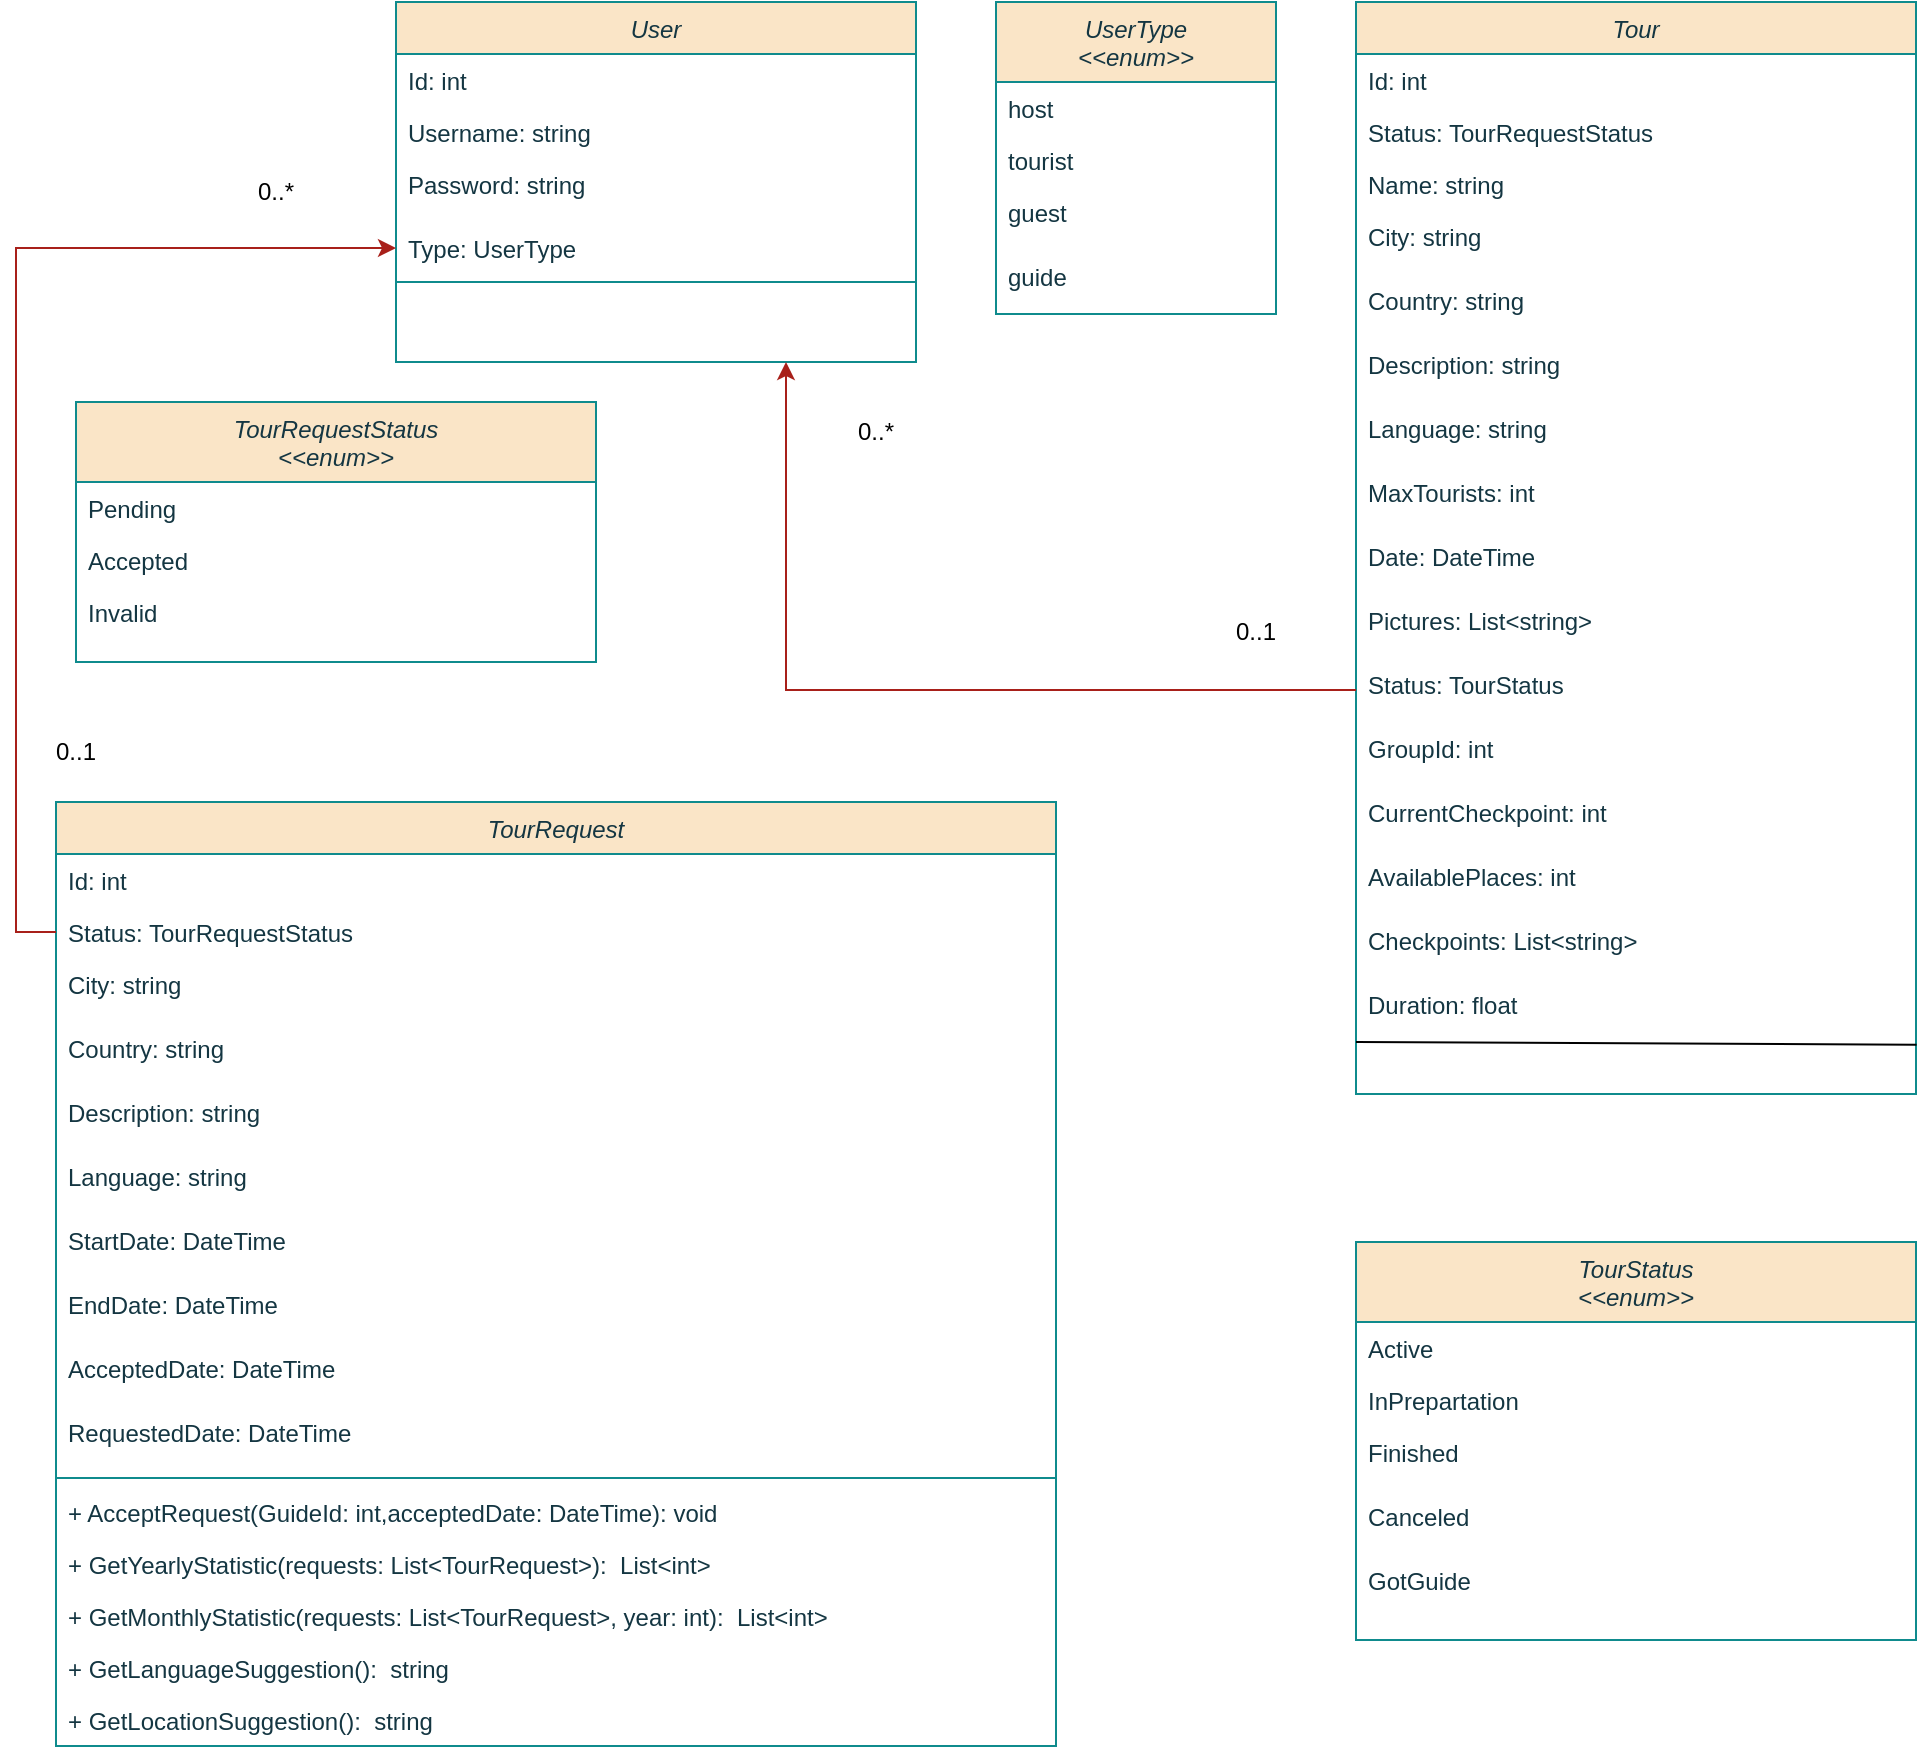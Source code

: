 <mxfile version="24.4.0" type="device">
  <diagram id="C5RBs43oDa-KdzZeNtuy" name="Page-1">
    <mxGraphModel dx="1750" dy="942" grid="1" gridSize="10" guides="1" tooltips="1" connect="1" arrows="1" fold="1" page="1" pageScale="1" pageWidth="827" pageHeight="1169" math="0" shadow="0">
      <root>
        <mxCell id="WIyWlLk6GJQsqaUBKTNV-0" />
        <mxCell id="WIyWlLk6GJQsqaUBKTNV-1" parent="WIyWlLk6GJQsqaUBKTNV-0" />
        <mxCell id="uml9mmWz9CMmcLbdp92g-19" value="TourRequest" style="swimlane;fontStyle=2;align=center;verticalAlign=top;childLayout=stackLayout;horizontal=1;startSize=26;horizontalStack=0;resizeParent=1;resizeLast=0;collapsible=1;marginBottom=0;rounded=0;shadow=0;strokeWidth=1;fillColor=#FAE5C7;strokeColor=#0F8B8D;labelBackgroundColor=none;fontColor=#143642;" parent="WIyWlLk6GJQsqaUBKTNV-1" vertex="1">
          <mxGeometry x="70" y="640" width="500" height="472" as="geometry">
            <mxRectangle x="220" y="120" width="160" height="26" as="alternateBounds" />
          </mxGeometry>
        </mxCell>
        <mxCell id="uml9mmWz9CMmcLbdp92g-20" value="Id: int " style="text;align=left;verticalAlign=top;spacingLeft=4;spacingRight=4;overflow=hidden;rotatable=0;points=[[0,0.5],[1,0.5]];portConstraint=eastwest;labelBackgroundColor=none;fontColor=#143642;" parent="uml9mmWz9CMmcLbdp92g-19" vertex="1">
          <mxGeometry y="26" width="500" height="26" as="geometry" />
        </mxCell>
        <mxCell id="uml9mmWz9CMmcLbdp92g-21" value="Status: TourRequestStatus " style="text;align=left;verticalAlign=top;spacingLeft=4;spacingRight=4;overflow=hidden;rotatable=0;points=[[0,0.5],[1,0.5]];portConstraint=eastwest;rounded=0;shadow=0;html=0;labelBackgroundColor=none;fontColor=#143642;" parent="uml9mmWz9CMmcLbdp92g-19" vertex="1">
          <mxGeometry y="52" width="500" height="26" as="geometry" />
        </mxCell>
        <mxCell id="uml9mmWz9CMmcLbdp92g-22" value="City: string " style="text;align=left;verticalAlign=top;spacingLeft=4;spacingRight=4;overflow=hidden;rotatable=0;points=[[0,0.5],[1,0.5]];portConstraint=eastwest;rounded=0;shadow=0;html=0;labelBackgroundColor=none;fontColor=#143642;" parent="uml9mmWz9CMmcLbdp92g-19" vertex="1">
          <mxGeometry y="78" width="500" height="32" as="geometry" />
        </mxCell>
        <mxCell id="uml9mmWz9CMmcLbdp92g-23" value="Country: string" style="text;align=left;verticalAlign=top;spacingLeft=4;spacingRight=4;overflow=hidden;rotatable=0;points=[[0,0.5],[1,0.5]];portConstraint=eastwest;rounded=0;shadow=0;html=0;labelBackgroundColor=none;fontColor=#143642;" parent="uml9mmWz9CMmcLbdp92g-19" vertex="1">
          <mxGeometry y="110" width="500" height="32" as="geometry" />
        </mxCell>
        <mxCell id="uml9mmWz9CMmcLbdp92g-24" value="Description: string " style="text;align=left;verticalAlign=top;spacingLeft=4;spacingRight=4;overflow=hidden;rotatable=0;points=[[0,0.5],[1,0.5]];portConstraint=eastwest;rounded=0;shadow=0;html=0;labelBackgroundColor=none;fontColor=#143642;" parent="uml9mmWz9CMmcLbdp92g-19" vertex="1">
          <mxGeometry y="142" width="500" height="32" as="geometry" />
        </mxCell>
        <mxCell id="uml9mmWz9CMmcLbdp92g-25" value="Language: string" style="text;align=left;verticalAlign=top;spacingLeft=4;spacingRight=4;overflow=hidden;rotatable=0;points=[[0,0.5],[1,0.5]];portConstraint=eastwest;rounded=0;shadow=0;html=0;labelBackgroundColor=none;fontColor=#143642;" parent="uml9mmWz9CMmcLbdp92g-19" vertex="1">
          <mxGeometry y="174" width="500" height="32" as="geometry" />
        </mxCell>
        <mxCell id="uml9mmWz9CMmcLbdp92g-26" value="StartDate: DateTime " style="text;align=left;verticalAlign=top;spacingLeft=4;spacingRight=4;overflow=hidden;rotatable=0;points=[[0,0.5],[1,0.5]];portConstraint=eastwest;rounded=0;shadow=0;html=0;labelBackgroundColor=none;fontColor=#143642;" parent="uml9mmWz9CMmcLbdp92g-19" vertex="1">
          <mxGeometry y="206" width="500" height="32" as="geometry" />
        </mxCell>
        <mxCell id="uml9mmWz9CMmcLbdp92g-27" value="EndDate: DateTime " style="text;align=left;verticalAlign=top;spacingLeft=4;spacingRight=4;overflow=hidden;rotatable=0;points=[[0,0.5],[1,0.5]];portConstraint=eastwest;rounded=0;shadow=0;html=0;labelBackgroundColor=none;fontColor=#143642;" parent="uml9mmWz9CMmcLbdp92g-19" vertex="1">
          <mxGeometry y="238" width="500" height="32" as="geometry" />
        </mxCell>
        <mxCell id="uml9mmWz9CMmcLbdp92g-28" value="AcceptedDate: DateTime " style="text;align=left;verticalAlign=top;spacingLeft=4;spacingRight=4;overflow=hidden;rotatable=0;points=[[0,0.5],[1,0.5]];portConstraint=eastwest;rounded=0;shadow=0;html=0;labelBackgroundColor=none;fontColor=#143642;" parent="uml9mmWz9CMmcLbdp92g-19" vertex="1">
          <mxGeometry y="270" width="500" height="32" as="geometry" />
        </mxCell>
        <mxCell id="uml9mmWz9CMmcLbdp92g-29" value="RequestedDate: DateTime " style="text;align=left;verticalAlign=top;spacingLeft=4;spacingRight=4;overflow=hidden;rotatable=0;points=[[0,0.5],[1,0.5]];portConstraint=eastwest;rounded=0;shadow=0;html=0;labelBackgroundColor=none;fontColor=#143642;" parent="uml9mmWz9CMmcLbdp92g-19" vertex="1">
          <mxGeometry y="302" width="500" height="32" as="geometry" />
        </mxCell>
        <mxCell id="uml9mmWz9CMmcLbdp92g-30" value="" style="line;html=1;strokeWidth=1;align=left;verticalAlign=middle;spacingTop=-1;spacingLeft=3;spacingRight=3;rotatable=0;labelPosition=right;points=[];portConstraint=eastwest;labelBackgroundColor=none;fillColor=#FAE5C7;strokeColor=#0F8B8D;fontColor=#143642;" parent="uml9mmWz9CMmcLbdp92g-19" vertex="1">
          <mxGeometry y="334" width="500" height="8" as="geometry" />
        </mxCell>
        <mxCell id="uml9mmWz9CMmcLbdp92g-31" value="+ AcceptRequest(GuideId: int,acceptedDate: DateTime): void" style="text;align=left;verticalAlign=top;spacingLeft=4;spacingRight=4;overflow=hidden;rotatable=0;points=[[0,0.5],[1,0.5]];portConstraint=eastwest;labelBackgroundColor=none;fontColor=#143642;" parent="uml9mmWz9CMmcLbdp92g-19" vertex="1">
          <mxGeometry y="342" width="500" height="26" as="geometry" />
        </mxCell>
        <mxCell id="uml9mmWz9CMmcLbdp92g-32" value="+ GetYearlyStatistic(requests: List&lt;TourRequest&gt;):  List&lt;int&gt;" style="text;align=left;verticalAlign=top;spacingLeft=4;spacingRight=4;overflow=hidden;rotatable=0;points=[[0,0.5],[1,0.5]];portConstraint=eastwest;labelBackgroundColor=none;fontColor=#143642;" parent="uml9mmWz9CMmcLbdp92g-19" vertex="1">
          <mxGeometry y="368" width="500" height="26" as="geometry" />
        </mxCell>
        <mxCell id="uml9mmWz9CMmcLbdp92g-130" value="+ GetMonthlyStatistic(requests: List&lt;TourRequest&gt;, year: int):  List&lt;int&gt;" style="text;align=left;verticalAlign=top;spacingLeft=4;spacingRight=4;overflow=hidden;rotatable=0;points=[[0,0.5],[1,0.5]];portConstraint=eastwest;labelBackgroundColor=none;fontColor=#143642;" parent="uml9mmWz9CMmcLbdp92g-19" vertex="1">
          <mxGeometry y="394" width="500" height="26" as="geometry" />
        </mxCell>
        <mxCell id="uml9mmWz9CMmcLbdp92g-131" value="+ GetLanguageSuggestion():  string" style="text;align=left;verticalAlign=top;spacingLeft=4;spacingRight=4;overflow=hidden;rotatable=0;points=[[0,0.5],[1,0.5]];portConstraint=eastwest;labelBackgroundColor=none;fontColor=#143642;" parent="uml9mmWz9CMmcLbdp92g-19" vertex="1">
          <mxGeometry y="420" width="500" height="26" as="geometry" />
        </mxCell>
        <mxCell id="uml9mmWz9CMmcLbdp92g-133" value="+ GetLocationSuggestion():  string" style="text;align=left;verticalAlign=top;spacingLeft=4;spacingRight=4;overflow=hidden;rotatable=0;points=[[0,0.5],[1,0.5]];portConstraint=eastwest;labelBackgroundColor=none;fontColor=#143642;" parent="uml9mmWz9CMmcLbdp92g-19" vertex="1">
          <mxGeometry y="446" width="500" height="26" as="geometry" />
        </mxCell>
        <mxCell id="uml9mmWz9CMmcLbdp92g-33" value="User" style="swimlane;fontStyle=2;align=center;verticalAlign=top;childLayout=stackLayout;horizontal=1;startSize=26;horizontalStack=0;resizeParent=1;resizeLast=0;collapsible=1;marginBottom=0;rounded=0;shadow=0;strokeWidth=1;fillColor=#FAE5C7;strokeColor=#0F8B8D;labelBackgroundColor=none;fontColor=#143642;" parent="WIyWlLk6GJQsqaUBKTNV-1" vertex="1">
          <mxGeometry x="240" y="240" width="260" height="180" as="geometry">
            <mxRectangle x="300" y="240" width="160" height="26" as="alternateBounds" />
          </mxGeometry>
        </mxCell>
        <mxCell id="uml9mmWz9CMmcLbdp92g-34" value="Id: int " style="text;align=left;verticalAlign=top;spacingLeft=4;spacingRight=4;overflow=hidden;rotatable=0;points=[[0,0.5],[1,0.5]];portConstraint=eastwest;labelBackgroundColor=none;fontColor=#143642;" parent="uml9mmWz9CMmcLbdp92g-33" vertex="1">
          <mxGeometry y="26" width="260" height="26" as="geometry" />
        </mxCell>
        <mxCell id="uml9mmWz9CMmcLbdp92g-35" value="Username: string" style="text;align=left;verticalAlign=top;spacingLeft=4;spacingRight=4;overflow=hidden;rotatable=0;points=[[0,0.5],[1,0.5]];portConstraint=eastwest;labelBackgroundColor=none;fontColor=#143642;" parent="uml9mmWz9CMmcLbdp92g-33" vertex="1">
          <mxGeometry y="52" width="260" height="26" as="geometry" />
        </mxCell>
        <mxCell id="uml9mmWz9CMmcLbdp92g-36" value="Password: string " style="text;align=left;verticalAlign=top;spacingLeft=4;spacingRight=4;overflow=hidden;rotatable=0;points=[[0,0.5],[1,0.5]];portConstraint=eastwest;rounded=0;shadow=0;html=0;labelBackgroundColor=none;fontColor=#143642;" parent="uml9mmWz9CMmcLbdp92g-33" vertex="1">
          <mxGeometry y="78" width="260" height="32" as="geometry" />
        </mxCell>
        <mxCell id="uml9mmWz9CMmcLbdp92g-37" value="Type: UserType " style="text;align=left;verticalAlign=top;spacingLeft=4;spacingRight=4;overflow=hidden;rotatable=0;points=[[0,0.5],[1,0.5]];portConstraint=eastwest;rounded=0;shadow=0;html=0;labelBackgroundColor=none;fontColor=#143642;" parent="uml9mmWz9CMmcLbdp92g-33" vertex="1">
          <mxGeometry y="110" width="260" height="26" as="geometry" />
        </mxCell>
        <mxCell id="uml9mmWz9CMmcLbdp92g-127" value="" style="line;html=1;strokeWidth=1;align=left;verticalAlign=middle;spacingTop=-1;spacingLeft=3;spacingRight=3;rotatable=0;labelPosition=right;points=[];portConstraint=eastwest;labelBackgroundColor=none;fillColor=#FAE5C7;strokeColor=#0F8B8D;fontColor=#143642;" parent="uml9mmWz9CMmcLbdp92g-33" vertex="1">
          <mxGeometry y="136" width="260" height="8" as="geometry" />
        </mxCell>
        <mxCell id="uml9mmWz9CMmcLbdp92g-38" value="TourRequestStatus&#xa;&lt;&lt;enum&gt;&gt;" style="swimlane;fontStyle=2;align=center;verticalAlign=top;childLayout=stackLayout;horizontal=1;startSize=40;horizontalStack=0;resizeParent=1;resizeLast=0;collapsible=1;marginBottom=0;rounded=0;shadow=0;strokeWidth=1;fillColor=#FAE5C7;strokeColor=#0F8B8D;labelBackgroundColor=none;fontColor=#143642;" parent="WIyWlLk6GJQsqaUBKTNV-1" vertex="1">
          <mxGeometry x="80" y="440" width="260" height="130" as="geometry">
            <mxRectangle x="220" y="120" width="160" height="26" as="alternateBounds" />
          </mxGeometry>
        </mxCell>
        <mxCell id="uml9mmWz9CMmcLbdp92g-39" value="Pending" style="text;align=left;verticalAlign=top;spacingLeft=4;spacingRight=4;overflow=hidden;rotatable=0;points=[[0,0.5],[1,0.5]];portConstraint=eastwest;labelBackgroundColor=none;fontColor=#143642;" parent="uml9mmWz9CMmcLbdp92g-38" vertex="1">
          <mxGeometry y="40" width="260" height="26" as="geometry" />
        </mxCell>
        <mxCell id="uml9mmWz9CMmcLbdp92g-40" value="Accepted" style="text;align=left;verticalAlign=top;spacingLeft=4;spacingRight=4;overflow=hidden;rotatable=0;points=[[0,0.5],[1,0.5]];portConstraint=eastwest;labelBackgroundColor=none;fontColor=#143642;" parent="uml9mmWz9CMmcLbdp92g-38" vertex="1">
          <mxGeometry y="66" width="260" height="26" as="geometry" />
        </mxCell>
        <mxCell id="uml9mmWz9CMmcLbdp92g-41" value="Invalid" style="text;align=left;verticalAlign=top;spacingLeft=4;spacingRight=4;overflow=hidden;rotatable=0;points=[[0,0.5],[1,0.5]];portConstraint=eastwest;rounded=0;shadow=0;html=0;labelBackgroundColor=none;fontColor=#143642;" parent="uml9mmWz9CMmcLbdp92g-38" vertex="1">
          <mxGeometry y="92" width="260" height="32" as="geometry" />
        </mxCell>
        <mxCell id="uml9mmWz9CMmcLbdp92g-42" value="UserType&#xa;&lt;&lt;enum&gt;&gt;" style="swimlane;fontStyle=2;align=center;verticalAlign=top;childLayout=stackLayout;horizontal=1;startSize=40;horizontalStack=0;resizeParent=1;resizeLast=0;collapsible=1;marginBottom=0;rounded=0;shadow=0;strokeWidth=1;fillColor=#FAE5C7;strokeColor=#0F8B8D;labelBackgroundColor=none;fontColor=#143642;" parent="WIyWlLk6GJQsqaUBKTNV-1" vertex="1">
          <mxGeometry x="540" y="240" width="140" height="156" as="geometry">
            <mxRectangle x="220" y="120" width="160" height="26" as="alternateBounds" />
          </mxGeometry>
        </mxCell>
        <mxCell id="uml9mmWz9CMmcLbdp92g-43" value="host" style="text;align=left;verticalAlign=top;spacingLeft=4;spacingRight=4;overflow=hidden;rotatable=0;points=[[0,0.5],[1,0.5]];portConstraint=eastwest;labelBackgroundColor=none;fontColor=#143642;" parent="uml9mmWz9CMmcLbdp92g-42" vertex="1">
          <mxGeometry y="40" width="140" height="26" as="geometry" />
        </mxCell>
        <mxCell id="uml9mmWz9CMmcLbdp92g-44" value="tourist" style="text;align=left;verticalAlign=top;spacingLeft=4;spacingRight=4;overflow=hidden;rotatable=0;points=[[0,0.5],[1,0.5]];portConstraint=eastwest;labelBackgroundColor=none;fontColor=#143642;" parent="uml9mmWz9CMmcLbdp92g-42" vertex="1">
          <mxGeometry y="66" width="140" height="26" as="geometry" />
        </mxCell>
        <mxCell id="uml9mmWz9CMmcLbdp92g-45" value="guest" style="text;align=left;verticalAlign=top;spacingLeft=4;spacingRight=4;overflow=hidden;rotatable=0;points=[[0,0.5],[1,0.5]];portConstraint=eastwest;rounded=0;shadow=0;html=0;labelBackgroundColor=none;fontColor=#143642;" parent="uml9mmWz9CMmcLbdp92g-42" vertex="1">
          <mxGeometry y="92" width="140" height="32" as="geometry" />
        </mxCell>
        <mxCell id="uml9mmWz9CMmcLbdp92g-46" value="guide" style="text;align=left;verticalAlign=top;spacingLeft=4;spacingRight=4;overflow=hidden;rotatable=0;points=[[0,0.5],[1,0.5]];portConstraint=eastwest;rounded=0;shadow=0;html=0;labelBackgroundColor=none;fontColor=#143642;" parent="uml9mmWz9CMmcLbdp92g-42" vertex="1">
          <mxGeometry y="124" width="140" height="32" as="geometry" />
        </mxCell>
        <mxCell id="uml9mmWz9CMmcLbdp92g-66" value="Tour" style="swimlane;fontStyle=2;align=center;verticalAlign=top;childLayout=stackLayout;horizontal=1;startSize=26;horizontalStack=0;resizeParent=1;resizeLast=0;collapsible=1;marginBottom=0;rounded=0;shadow=0;strokeWidth=1;fillColor=#FAE5C7;strokeColor=#0F8B8D;labelBackgroundColor=none;fontColor=#143642;" parent="WIyWlLk6GJQsqaUBKTNV-1" vertex="1">
          <mxGeometry x="720" y="240" width="280" height="546" as="geometry">
            <mxRectangle x="220" y="120" width="160" height="26" as="alternateBounds" />
          </mxGeometry>
        </mxCell>
        <mxCell id="uml9mmWz9CMmcLbdp92g-67" value="Id: int" style="text;align=left;verticalAlign=top;spacingLeft=4;spacingRight=4;overflow=hidden;rotatable=0;points=[[0,0.5],[1,0.5]];portConstraint=eastwest;labelBackgroundColor=none;fontColor=#143642;" parent="uml9mmWz9CMmcLbdp92g-66" vertex="1">
          <mxGeometry y="26" width="280" height="26" as="geometry" />
        </mxCell>
        <mxCell id="uml9mmWz9CMmcLbdp92g-68" value="Status: TourRequestStatus " style="text;align=left;verticalAlign=top;spacingLeft=4;spacingRight=4;overflow=hidden;rotatable=0;points=[[0,0.5],[1,0.5]];portConstraint=eastwest;rounded=0;shadow=0;html=0;labelBackgroundColor=none;fontColor=#143642;" parent="uml9mmWz9CMmcLbdp92g-66" vertex="1">
          <mxGeometry y="52" width="280" height="26" as="geometry" />
        </mxCell>
        <mxCell id="uml9mmWz9CMmcLbdp92g-69" value="Name: string " style="text;align=left;verticalAlign=top;spacingLeft=4;spacingRight=4;overflow=hidden;rotatable=0;points=[[0,0.5],[1,0.5]];portConstraint=eastwest;rounded=0;shadow=0;html=0;labelBackgroundColor=none;fontColor=#143642;" parent="uml9mmWz9CMmcLbdp92g-66" vertex="1">
          <mxGeometry y="78" width="280" height="26" as="geometry" />
        </mxCell>
        <mxCell id="uml9mmWz9CMmcLbdp92g-70" value="City: string " style="text;align=left;verticalAlign=top;spacingLeft=4;spacingRight=4;overflow=hidden;rotatable=0;points=[[0,0.5],[1,0.5]];portConstraint=eastwest;rounded=0;shadow=0;html=0;labelBackgroundColor=none;fontColor=#143642;" parent="uml9mmWz9CMmcLbdp92g-66" vertex="1">
          <mxGeometry y="104" width="280" height="32" as="geometry" />
        </mxCell>
        <mxCell id="uml9mmWz9CMmcLbdp92g-71" value="Country: string " style="text;align=left;verticalAlign=top;spacingLeft=4;spacingRight=4;overflow=hidden;rotatable=0;points=[[0,0.5],[1,0.5]];portConstraint=eastwest;rounded=0;shadow=0;html=0;labelBackgroundColor=none;fontColor=#143642;" parent="uml9mmWz9CMmcLbdp92g-66" vertex="1">
          <mxGeometry y="136" width="280" height="32" as="geometry" />
        </mxCell>
        <mxCell id="uml9mmWz9CMmcLbdp92g-72" value="Description: string " style="text;align=left;verticalAlign=top;spacingLeft=4;spacingRight=4;overflow=hidden;rotatable=0;points=[[0,0.5],[1,0.5]];portConstraint=eastwest;rounded=0;shadow=0;html=0;labelBackgroundColor=none;fontColor=#143642;" parent="uml9mmWz9CMmcLbdp92g-66" vertex="1">
          <mxGeometry y="168" width="280" height="32" as="geometry" />
        </mxCell>
        <mxCell id="uml9mmWz9CMmcLbdp92g-73" value="Language: string " style="text;align=left;verticalAlign=top;spacingLeft=4;spacingRight=4;overflow=hidden;rotatable=0;points=[[0,0.5],[1,0.5]];portConstraint=eastwest;rounded=0;shadow=0;html=0;labelBackgroundColor=none;fontColor=#143642;" parent="uml9mmWz9CMmcLbdp92g-66" vertex="1">
          <mxGeometry y="200" width="280" height="32" as="geometry" />
        </mxCell>
        <mxCell id="uml9mmWz9CMmcLbdp92g-74" value="MaxTourists: int " style="text;align=left;verticalAlign=top;spacingLeft=4;spacingRight=4;overflow=hidden;rotatable=0;points=[[0,0.5],[1,0.5]];portConstraint=eastwest;rounded=0;shadow=0;html=0;labelBackgroundColor=none;fontColor=#143642;" parent="uml9mmWz9CMmcLbdp92g-66" vertex="1">
          <mxGeometry y="232" width="280" height="32" as="geometry" />
        </mxCell>
        <mxCell id="uml9mmWz9CMmcLbdp92g-75" value="Date: DateTime " style="text;align=left;verticalAlign=top;spacingLeft=4;spacingRight=4;overflow=hidden;rotatable=0;points=[[0,0.5],[1,0.5]];portConstraint=eastwest;rounded=0;shadow=0;html=0;labelBackgroundColor=none;fontColor=#143642;" parent="uml9mmWz9CMmcLbdp92g-66" vertex="1">
          <mxGeometry y="264" width="280" height="32" as="geometry" />
        </mxCell>
        <mxCell id="uml9mmWz9CMmcLbdp92g-76" value="Pictures: List&lt;string&gt; " style="text;align=left;verticalAlign=top;spacingLeft=4;spacingRight=4;overflow=hidden;rotatable=0;points=[[0,0.5],[1,0.5]];portConstraint=eastwest;rounded=0;shadow=0;html=0;labelBackgroundColor=none;fontColor=#143642;" parent="uml9mmWz9CMmcLbdp92g-66" vertex="1">
          <mxGeometry y="296" width="280" height="32" as="geometry" />
        </mxCell>
        <mxCell id="uml9mmWz9CMmcLbdp92g-77" value="Status: TourStatus " style="text;align=left;verticalAlign=top;spacingLeft=4;spacingRight=4;overflow=hidden;rotatable=0;points=[[0,0.5],[1,0.5]];portConstraint=eastwest;rounded=0;shadow=0;html=0;labelBackgroundColor=none;fontColor=#143642;" parent="uml9mmWz9CMmcLbdp92g-66" vertex="1">
          <mxGeometry y="328" width="280" height="32" as="geometry" />
        </mxCell>
        <mxCell id="uml9mmWz9CMmcLbdp92g-78" value="GroupId: int " style="text;align=left;verticalAlign=top;spacingLeft=4;spacingRight=4;overflow=hidden;rotatable=0;points=[[0,0.5],[1,0.5]];portConstraint=eastwest;rounded=0;shadow=0;html=0;labelBackgroundColor=none;fontColor=#143642;" parent="uml9mmWz9CMmcLbdp92g-66" vertex="1">
          <mxGeometry y="360" width="280" height="32" as="geometry" />
        </mxCell>
        <mxCell id="uml9mmWz9CMmcLbdp92g-79" value="CurrentCheckpoint: int" style="text;align=left;verticalAlign=top;spacingLeft=4;spacingRight=4;overflow=hidden;rotatable=0;points=[[0,0.5],[1,0.5]];portConstraint=eastwest;rounded=0;shadow=0;html=0;labelBackgroundColor=none;fontColor=#143642;" parent="uml9mmWz9CMmcLbdp92g-66" vertex="1">
          <mxGeometry y="392" width="280" height="32" as="geometry" />
        </mxCell>
        <mxCell id="uml9mmWz9CMmcLbdp92g-80" value="AvailablePlaces: int " style="text;align=left;verticalAlign=top;spacingLeft=4;spacingRight=4;overflow=hidden;rotatable=0;points=[[0,0.5],[1,0.5]];portConstraint=eastwest;rounded=0;shadow=0;html=0;labelBackgroundColor=none;fontColor=#143642;" parent="uml9mmWz9CMmcLbdp92g-66" vertex="1">
          <mxGeometry y="424" width="280" height="32" as="geometry" />
        </mxCell>
        <mxCell id="uml9mmWz9CMmcLbdp92g-81" value="Checkpoints: List&lt;string&gt; " style="text;align=left;verticalAlign=top;spacingLeft=4;spacingRight=4;overflow=hidden;rotatable=0;points=[[0,0.5],[1,0.5]];portConstraint=eastwest;rounded=0;shadow=0;html=0;labelBackgroundColor=none;fontColor=#143642;" parent="uml9mmWz9CMmcLbdp92g-66" vertex="1">
          <mxGeometry y="456" width="280" height="32" as="geometry" />
        </mxCell>
        <mxCell id="uml9mmWz9CMmcLbdp92g-82" value="Duration: float " style="text;align=left;verticalAlign=top;spacingLeft=4;spacingRight=4;overflow=hidden;rotatable=0;points=[[0,0.5],[1,0.5]];portConstraint=eastwest;rounded=0;shadow=0;html=0;labelBackgroundColor=none;fontColor=#143642;" parent="uml9mmWz9CMmcLbdp92g-66" vertex="1">
          <mxGeometry y="488" width="280" height="32" as="geometry" />
        </mxCell>
        <mxCell id="CkiQRDU_xRfsH0aowgbX-0" value="" style="endArrow=none;html=1;rounded=0;entryX=1.001;entryY=1.042;entryDx=0;entryDy=0;entryPerimeter=0;" edge="1" parent="uml9mmWz9CMmcLbdp92g-66" target="uml9mmWz9CMmcLbdp92g-82">
          <mxGeometry width="50" height="50" relative="1" as="geometry">
            <mxPoint y="520" as="sourcePoint" />
            <mxPoint x="50" y="470" as="targetPoint" />
          </mxGeometry>
        </mxCell>
        <mxCell id="uml9mmWz9CMmcLbdp92g-89" value="TourStatus&#xa;&lt;&lt;enum&gt;&gt;" style="swimlane;fontStyle=2;align=center;verticalAlign=top;childLayout=stackLayout;horizontal=1;startSize=40;horizontalStack=0;resizeParent=1;resizeLast=0;collapsible=1;marginBottom=0;rounded=0;shadow=0;strokeWidth=1;fillColor=#FAE5C7;strokeColor=#0F8B8D;labelBackgroundColor=none;fontColor=#143642;" parent="WIyWlLk6GJQsqaUBKTNV-1" vertex="1">
          <mxGeometry x="720" y="860" width="280" height="199" as="geometry">
            <mxRectangle x="220" y="120" width="160" height="26" as="alternateBounds" />
          </mxGeometry>
        </mxCell>
        <mxCell id="uml9mmWz9CMmcLbdp92g-90" value="Active" style="text;align=left;verticalAlign=top;spacingLeft=4;spacingRight=4;overflow=hidden;rotatable=0;points=[[0,0.5],[1,0.5]];portConstraint=eastwest;labelBackgroundColor=none;fontColor=#143642;" parent="uml9mmWz9CMmcLbdp92g-89" vertex="1">
          <mxGeometry y="40" width="280" height="26" as="geometry" />
        </mxCell>
        <mxCell id="uml9mmWz9CMmcLbdp92g-91" value="InPrepartation" style="text;align=left;verticalAlign=top;spacingLeft=4;spacingRight=4;overflow=hidden;rotatable=0;points=[[0,0.5],[1,0.5]];portConstraint=eastwest;labelBackgroundColor=none;fontColor=#143642;" parent="uml9mmWz9CMmcLbdp92g-89" vertex="1">
          <mxGeometry y="66" width="280" height="26" as="geometry" />
        </mxCell>
        <mxCell id="uml9mmWz9CMmcLbdp92g-92" value="Finished" style="text;align=left;verticalAlign=top;spacingLeft=4;spacingRight=4;overflow=hidden;rotatable=0;points=[[0,0.5],[1,0.5]];portConstraint=eastwest;rounded=0;shadow=0;html=0;labelBackgroundColor=none;fontColor=#143642;" parent="uml9mmWz9CMmcLbdp92g-89" vertex="1">
          <mxGeometry y="92" width="280" height="32" as="geometry" />
        </mxCell>
        <mxCell id="uml9mmWz9CMmcLbdp92g-93" value="Canceled" style="text;align=left;verticalAlign=top;spacingLeft=4;spacingRight=4;overflow=hidden;rotatable=0;points=[[0,0.5],[1,0.5]];portConstraint=eastwest;rounded=0;shadow=0;html=0;labelBackgroundColor=none;fontColor=#143642;" parent="uml9mmWz9CMmcLbdp92g-89" vertex="1">
          <mxGeometry y="124" width="280" height="32" as="geometry" />
        </mxCell>
        <mxCell id="uml9mmWz9CMmcLbdp92g-94" value="GotGuide" style="text;align=left;verticalAlign=top;spacingLeft=4;spacingRight=4;overflow=hidden;rotatable=0;points=[[0,0.5],[1,0.5]];portConstraint=eastwest;rounded=0;shadow=0;html=0;labelBackgroundColor=none;fontColor=#143642;" parent="uml9mmWz9CMmcLbdp92g-89" vertex="1">
          <mxGeometry y="156" width="280" height="32" as="geometry" />
        </mxCell>
        <mxCell id="uml9mmWz9CMmcLbdp92g-119" style="edgeStyle=orthogonalEdgeStyle;rounded=0;orthogonalLoop=1;jettySize=auto;html=1;exitX=0;exitY=0.5;exitDx=0;exitDy=0;entryX=0.75;entryY=1;entryDx=0;entryDy=0;labelBackgroundColor=none;strokeColor=#A8201A;fontColor=default;" parent="WIyWlLk6GJQsqaUBKTNV-1" source="uml9mmWz9CMmcLbdp92g-77" target="uml9mmWz9CMmcLbdp92g-33" edge="1">
          <mxGeometry relative="1" as="geometry" />
        </mxCell>
        <mxCell id="uml9mmWz9CMmcLbdp92g-122" style="edgeStyle=orthogonalEdgeStyle;rounded=0;orthogonalLoop=1;jettySize=auto;html=1;exitX=0;exitY=0.5;exitDx=0;exitDy=0;entryX=0;entryY=0.5;entryDx=0;entryDy=0;labelBackgroundColor=none;strokeColor=#A8201A;fontColor=default;" parent="WIyWlLk6GJQsqaUBKTNV-1" source="uml9mmWz9CMmcLbdp92g-21" target="uml9mmWz9CMmcLbdp92g-37" edge="1">
          <mxGeometry relative="1" as="geometry" />
        </mxCell>
        <mxCell id="uml9mmWz9CMmcLbdp92g-136" value="0..*" style="text;html=1;align=center;verticalAlign=middle;whiteSpace=wrap;rounded=0;" parent="WIyWlLk6GJQsqaUBKTNV-1" vertex="1">
          <mxGeometry x="450" y="440" width="60" height="30" as="geometry" />
        </mxCell>
        <mxCell id="uml9mmWz9CMmcLbdp92g-137" value="0..1" style="text;html=1;align=center;verticalAlign=middle;whiteSpace=wrap;rounded=0;" parent="WIyWlLk6GJQsqaUBKTNV-1" vertex="1">
          <mxGeometry x="640" y="540" width="60" height="30" as="geometry" />
        </mxCell>
        <mxCell id="uml9mmWz9CMmcLbdp92g-138" value="0..*" style="text;html=1;align=center;verticalAlign=middle;whiteSpace=wrap;rounded=0;" parent="WIyWlLk6GJQsqaUBKTNV-1" vertex="1">
          <mxGeometry x="150" y="320" width="60" height="30" as="geometry" />
        </mxCell>
        <mxCell id="uml9mmWz9CMmcLbdp92g-140" value="0..1" style="text;html=1;align=center;verticalAlign=middle;whiteSpace=wrap;rounded=0;" parent="WIyWlLk6GJQsqaUBKTNV-1" vertex="1">
          <mxGeometry x="50" y="600" width="60" height="30" as="geometry" />
        </mxCell>
      </root>
    </mxGraphModel>
  </diagram>
</mxfile>
